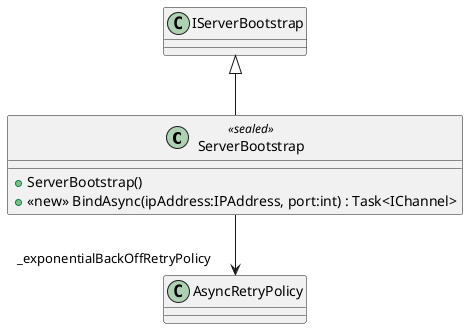 @startuml
class ServerBootstrap <<sealed>> {
    + ServerBootstrap()
    + <<new>> BindAsync(ipAddress:IPAddress, port:int) : Task<IChannel>
}
IServerBootstrap <|-- ServerBootstrap
ServerBootstrap --> "_exponentialBackOffRetryPolicy" AsyncRetryPolicy
@enduml

